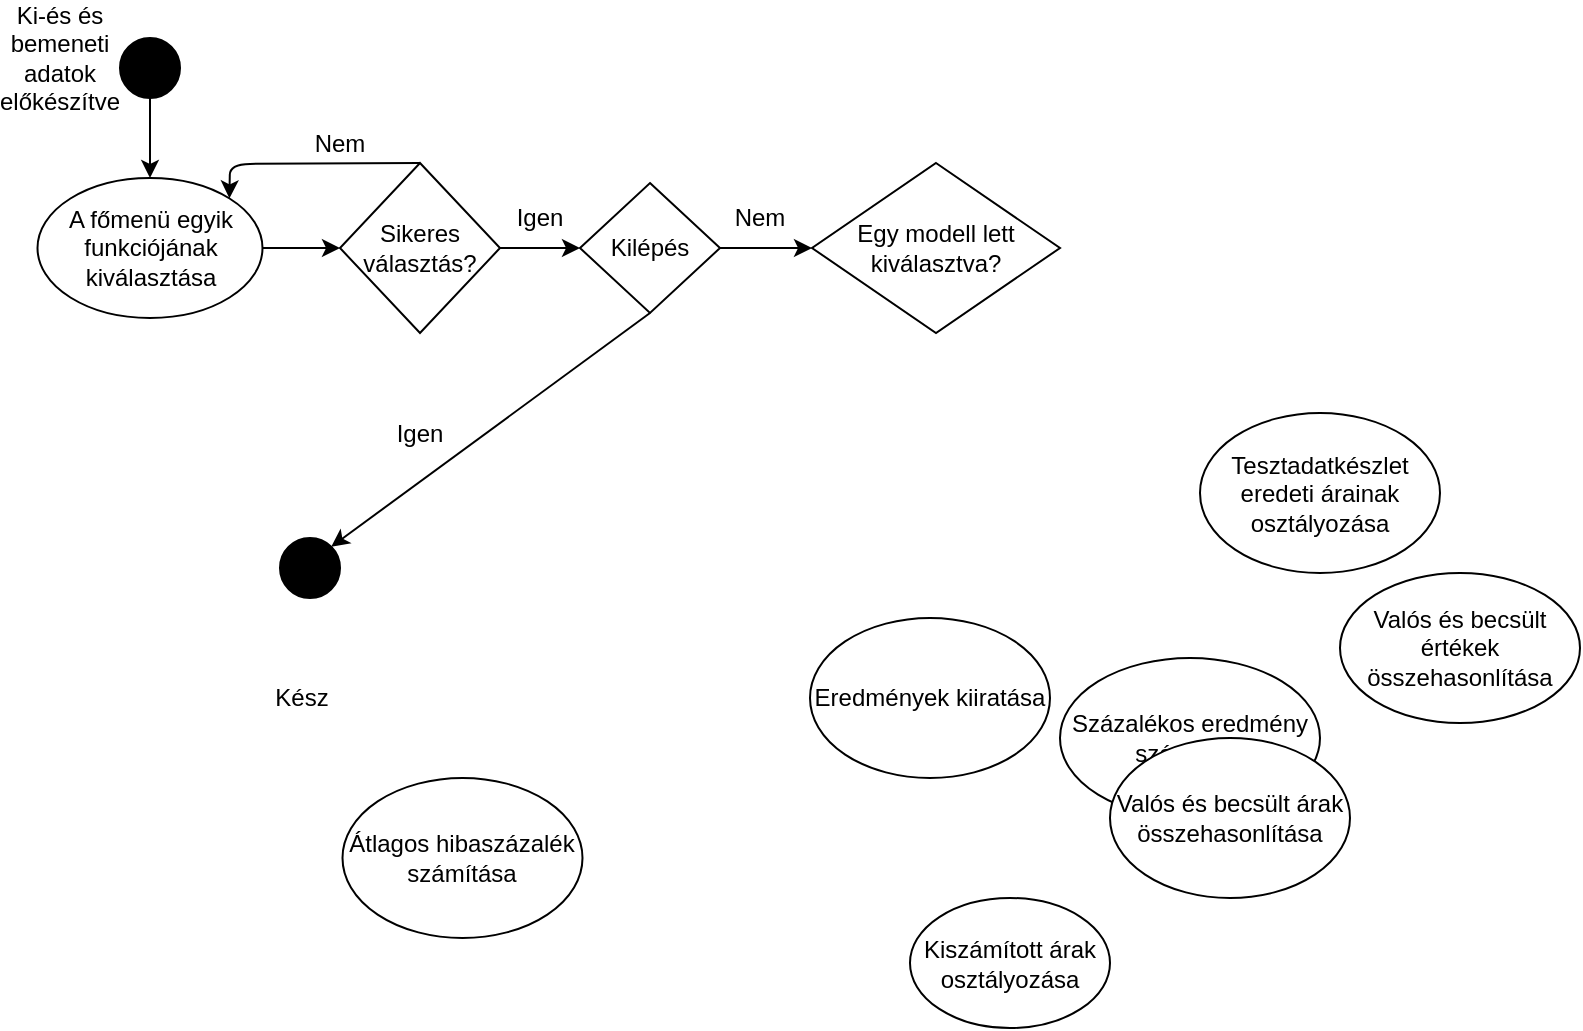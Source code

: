 <mxfile version="14.5.1" type="github">
  <diagram id="C5RBs43oDa-KdzZeNtuy" name="Page-1">
    <mxGraphModel dx="1038" dy="547" grid="1" gridSize="10" guides="1" tooltips="1" connect="1" arrows="1" fold="1" page="1" pageScale="1" pageWidth="827" pageHeight="1169" math="0" shadow="0">
      <root>
        <mxCell id="WIyWlLk6GJQsqaUBKTNV-0" />
        <mxCell id="WIyWlLk6GJQsqaUBKTNV-1" parent="WIyWlLk6GJQsqaUBKTNV-0" />
        <mxCell id="addYo3OI-2JenMwdI06b-0" value="" style="ellipse;whiteSpace=wrap;html=1;aspect=fixed;fillColor=#000000;" parent="WIyWlLk6GJQsqaUBKTNV-1" vertex="1">
          <mxGeometry x="80" y="20" width="30" height="30" as="geometry" />
        </mxCell>
        <mxCell id="addYo3OI-2JenMwdI06b-4" value="Ki-és és bemeneti adatok előkészítve" style="text;html=1;strokeColor=none;fillColor=none;align=center;verticalAlign=middle;whiteSpace=wrap;rounded=0;" parent="WIyWlLk6GJQsqaUBKTNV-1" vertex="1">
          <mxGeometry x="30" y="20" width="40" height="20" as="geometry" />
        </mxCell>
        <mxCell id="addYo3OI-2JenMwdI06b-5" value="" style="endArrow=classic;html=1;exitX=0.5;exitY=1;exitDx=0;exitDy=0;entryX=0.5;entryY=0;entryDx=0;entryDy=0;" parent="WIyWlLk6GJQsqaUBKTNV-1" source="addYo3OI-2JenMwdI06b-0" edge="1" target="addYo3OI-2JenMwdI06b-6">
          <mxGeometry width="50" height="50" relative="1" as="geometry">
            <mxPoint x="390" y="280" as="sourcePoint" />
            <mxPoint x="235" y="90" as="targetPoint" />
          </mxGeometry>
        </mxCell>
        <mxCell id="addYo3OI-2JenMwdI06b-6" value="A főmenü egyik funkciójának kiválasztása" style="ellipse;whiteSpace=wrap;html=1;fillColor=#FFFFFF;" parent="WIyWlLk6GJQsqaUBKTNV-1" vertex="1">
          <mxGeometry x="38.75" y="90" width="112.5" height="70" as="geometry" />
        </mxCell>
        <mxCell id="addYo3OI-2JenMwdI06b-7" value="" style="endArrow=classic;html=1;exitX=1;exitY=0.5;exitDx=0;exitDy=0;" parent="WIyWlLk6GJQsqaUBKTNV-1" source="addYo3OI-2JenMwdI06b-6" edge="1" target="3oGbNOOgEWdSj0GeXgSx-3">
          <mxGeometry width="50" height="50" relative="1" as="geometry">
            <mxPoint x="390" y="280" as="sourcePoint" />
            <mxPoint x="230" y="125" as="targetPoint" />
          </mxGeometry>
        </mxCell>
        <mxCell id="addYo3OI-2JenMwdI06b-8" value="Kiszámított árak osztályozása" style="ellipse;whiteSpace=wrap;html=1;fillColor=#FFFFFF;" parent="WIyWlLk6GJQsqaUBKTNV-1" vertex="1">
          <mxGeometry x="475" y="450" width="100" height="65" as="geometry" />
        </mxCell>
        <mxCell id="addYo3OI-2JenMwdI06b-10" value="Tesztadatkészlet eredeti árainak osztályozása" style="ellipse;whiteSpace=wrap;html=1;fillColor=#FFFFFF;" parent="WIyWlLk6GJQsqaUBKTNV-1" vertex="1">
          <mxGeometry x="620" y="207.5" width="120" height="80" as="geometry" />
        </mxCell>
        <mxCell id="addYo3OI-2JenMwdI06b-12" value="Valós és becsült értékek összehasonlítása" style="ellipse;whiteSpace=wrap;html=1;fillColor=#FFFFFF;" parent="WIyWlLk6GJQsqaUBKTNV-1" vertex="1">
          <mxGeometry x="690" y="287.5" width="120" height="75" as="geometry" />
        </mxCell>
        <mxCell id="addYo3OI-2JenMwdI06b-14" value="Százalékos eredmény számítása" style="ellipse;whiteSpace=wrap;html=1;fillColor=#FFFFFF;" parent="WIyWlLk6GJQsqaUBKTNV-1" vertex="1">
          <mxGeometry x="550" y="330" width="130" height="80" as="geometry" />
        </mxCell>
        <mxCell id="addYo3OI-2JenMwdI06b-16" value="Valós és becsült árak összehasonlítása" style="ellipse;whiteSpace=wrap;html=1;" parent="WIyWlLk6GJQsqaUBKTNV-1" vertex="1">
          <mxGeometry x="575" y="370" width="120" height="80" as="geometry" />
        </mxCell>
        <mxCell id="addYo3OI-2JenMwdI06b-18" value="Átlagos hibaszázalék számítása" style="ellipse;whiteSpace=wrap;html=1;" parent="WIyWlLk6GJQsqaUBKTNV-1" vertex="1">
          <mxGeometry x="191.25" y="390" width="120" height="80" as="geometry" />
        </mxCell>
        <mxCell id="addYo3OI-2JenMwdI06b-21" value="Eredmények kiiratása" style="ellipse;whiteSpace=wrap;html=1;fillColor=#FFFFFF;" parent="WIyWlLk6GJQsqaUBKTNV-1" vertex="1">
          <mxGeometry x="425" y="310" width="120" height="80" as="geometry" />
        </mxCell>
        <mxCell id="addYo3OI-2JenMwdI06b-25" value="" style="ellipse;whiteSpace=wrap;html=1;aspect=fixed;fillColor=#000000;" parent="WIyWlLk6GJQsqaUBKTNV-1" vertex="1">
          <mxGeometry x="160" y="270" width="30" height="30" as="geometry" />
        </mxCell>
        <mxCell id="addYo3OI-2JenMwdI06b-26" value="Kész" style="text;html=1;strokeColor=none;fillColor=none;align=center;verticalAlign=middle;whiteSpace=wrap;rounded=0;" parent="WIyWlLk6GJQsqaUBKTNV-1" vertex="1">
          <mxGeometry x="151.25" y="340" width="40" height="20" as="geometry" />
        </mxCell>
        <mxCell id="3oGbNOOgEWdSj0GeXgSx-3" value="Sikeres választás?" style="rhombus;whiteSpace=wrap;html=1;" vertex="1" parent="WIyWlLk6GJQsqaUBKTNV-1">
          <mxGeometry x="190" y="82.5" width="80" height="85" as="geometry" />
        </mxCell>
        <mxCell id="3oGbNOOgEWdSj0GeXgSx-4" value="" style="endArrow=classic;html=1;exitX=0.5;exitY=0;exitDx=0;exitDy=0;entryX=1;entryY=0;entryDx=0;entryDy=0;" edge="1" parent="WIyWlLk6GJQsqaUBKTNV-1" source="3oGbNOOgEWdSj0GeXgSx-3" target="addYo3OI-2JenMwdI06b-6">
          <mxGeometry width="50" height="50" relative="1" as="geometry">
            <mxPoint x="390" y="290" as="sourcePoint" />
            <mxPoint x="440" y="240" as="targetPoint" />
            <Array as="points">
              <mxPoint x="135" y="83" />
            </Array>
          </mxGeometry>
        </mxCell>
        <mxCell id="3oGbNOOgEWdSj0GeXgSx-5" value="Nem" style="text;html=1;strokeColor=none;fillColor=none;align=center;verticalAlign=middle;whiteSpace=wrap;rounded=0;" vertex="1" parent="WIyWlLk6GJQsqaUBKTNV-1">
          <mxGeometry x="170" y="62.5" width="40" height="20" as="geometry" />
        </mxCell>
        <mxCell id="3oGbNOOgEWdSj0GeXgSx-8" value="" style="endArrow=classic;html=1;exitX=1;exitY=0.5;exitDx=0;exitDy=0;" edge="1" parent="WIyWlLk6GJQsqaUBKTNV-1" source="3oGbNOOgEWdSj0GeXgSx-3" target="3oGbNOOgEWdSj0GeXgSx-9">
          <mxGeometry width="50" height="50" relative="1" as="geometry">
            <mxPoint x="390" y="290" as="sourcePoint" />
            <mxPoint x="320" y="125" as="targetPoint" />
          </mxGeometry>
        </mxCell>
        <mxCell id="3oGbNOOgEWdSj0GeXgSx-9" value="Kilépés" style="rhombus;whiteSpace=wrap;html=1;" vertex="1" parent="WIyWlLk6GJQsqaUBKTNV-1">
          <mxGeometry x="310" y="92.5" width="70" height="65" as="geometry" />
        </mxCell>
        <mxCell id="3oGbNOOgEWdSj0GeXgSx-10" value="Igen" style="text;html=1;strokeColor=none;fillColor=none;align=center;verticalAlign=middle;whiteSpace=wrap;rounded=0;" vertex="1" parent="WIyWlLk6GJQsqaUBKTNV-1">
          <mxGeometry x="270" y="100" width="40" height="20" as="geometry" />
        </mxCell>
        <mxCell id="3oGbNOOgEWdSj0GeXgSx-11" value="" style="endArrow=classic;html=1;exitX=0.5;exitY=1;exitDx=0;exitDy=0;entryX=1;entryY=0;entryDx=0;entryDy=0;" edge="1" parent="WIyWlLk6GJQsqaUBKTNV-1" source="3oGbNOOgEWdSj0GeXgSx-9" target="addYo3OI-2JenMwdI06b-25">
          <mxGeometry width="50" height="50" relative="1" as="geometry">
            <mxPoint x="390" y="290" as="sourcePoint" />
            <mxPoint x="440" y="240" as="targetPoint" />
          </mxGeometry>
        </mxCell>
        <mxCell id="3oGbNOOgEWdSj0GeXgSx-12" value="Igen" style="text;html=1;strokeColor=none;fillColor=none;align=center;verticalAlign=middle;whiteSpace=wrap;rounded=0;" vertex="1" parent="WIyWlLk6GJQsqaUBKTNV-1">
          <mxGeometry x="210" y="207.5" width="40" height="20" as="geometry" />
        </mxCell>
        <mxCell id="3oGbNOOgEWdSj0GeXgSx-15" value="Egy modell lett kiválasztva?" style="rhombus;whiteSpace=wrap;html=1;" vertex="1" parent="WIyWlLk6GJQsqaUBKTNV-1">
          <mxGeometry x="426" y="82.5" width="124" height="85" as="geometry" />
        </mxCell>
        <mxCell id="3oGbNOOgEWdSj0GeXgSx-16" value="" style="endArrow=classic;html=1;exitX=1;exitY=0.5;exitDx=0;exitDy=0;entryX=0;entryY=0.5;entryDx=0;entryDy=0;" edge="1" parent="WIyWlLk6GJQsqaUBKTNV-1" source="3oGbNOOgEWdSj0GeXgSx-9" target="3oGbNOOgEWdSj0GeXgSx-15">
          <mxGeometry width="50" height="50" relative="1" as="geometry">
            <mxPoint x="390" y="290" as="sourcePoint" />
            <mxPoint x="440" y="240" as="targetPoint" />
          </mxGeometry>
        </mxCell>
        <mxCell id="3oGbNOOgEWdSj0GeXgSx-17" value="Nem" style="text;html=1;strokeColor=none;fillColor=none;align=center;verticalAlign=middle;whiteSpace=wrap;rounded=0;" vertex="1" parent="WIyWlLk6GJQsqaUBKTNV-1">
          <mxGeometry x="380" y="100" width="40" height="20" as="geometry" />
        </mxCell>
      </root>
    </mxGraphModel>
  </diagram>
</mxfile>
